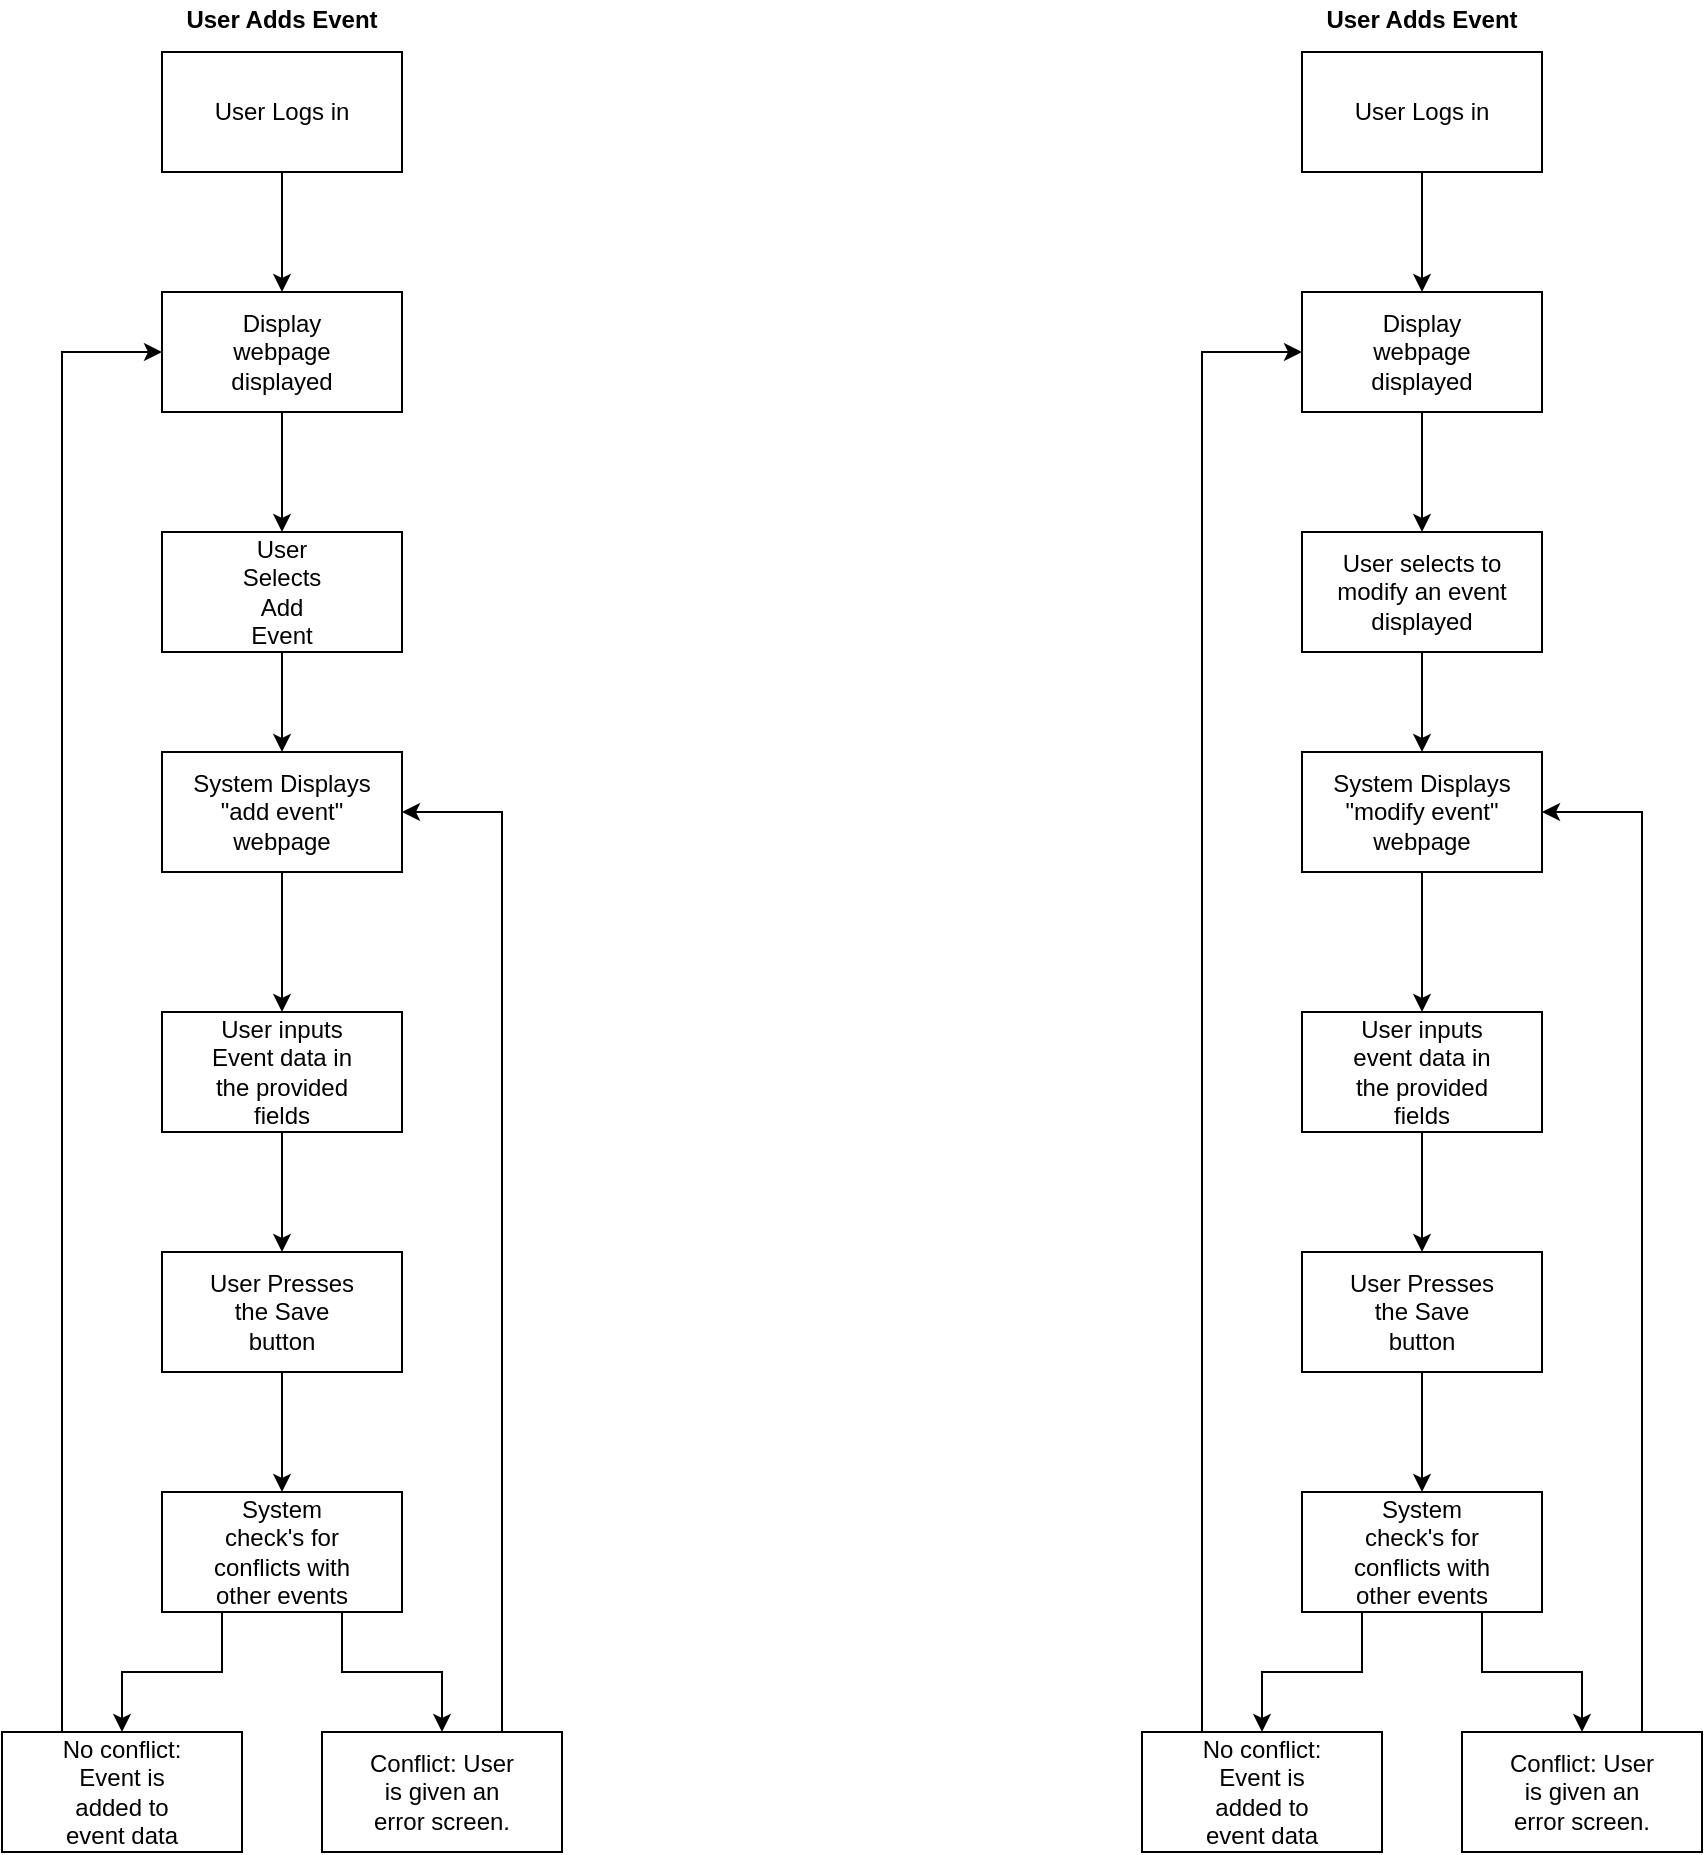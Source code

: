 <mxfile version="12.1.9" type="device" pages="1"><diagram id="5MmxFOCy8Q5lswl2olPK" name="Page-1"><mxGraphModel dx="1088" dy="600" grid="1" gridSize="10" guides="1" tooltips="1" connect="1" arrows="1" fold="1" page="1" pageScale="1" pageWidth="850" pageHeight="1100" math="0" shadow="0"><root><mxCell id="0"/><mxCell id="1" parent="0"/><mxCell id="SjB9UNFZhjuuy8Bqnxkd-28" style="edgeStyle=orthogonalEdgeStyle;rounded=0;orthogonalLoop=1;jettySize=auto;html=1;exitX=0.5;exitY=1;exitDx=0;exitDy=0;entryX=0.5;entryY=0;entryDx=0;entryDy=0;" edge="1" parent="1" source="SjB9UNFZhjuuy8Bqnxkd-1" target="SjB9UNFZhjuuy8Bqnxkd-3"><mxGeometry relative="1" as="geometry"/></mxCell><mxCell id="SjB9UNFZhjuuy8Bqnxkd-1" value="" style="rounded=0;whiteSpace=wrap;html=1;" vertex="1" parent="1"><mxGeometry x="80" y="40" width="120" height="60" as="geometry"/></mxCell><mxCell id="SjB9UNFZhjuuy8Bqnxkd-2" value="User Logs in" style="text;html=1;strokeColor=none;fillColor=none;align=center;verticalAlign=middle;whiteSpace=wrap;rounded=0;" vertex="1" parent="1"><mxGeometry x="100" y="60" width="80" height="20" as="geometry"/></mxCell><mxCell id="SjB9UNFZhjuuy8Bqnxkd-27" style="edgeStyle=orthogonalEdgeStyle;rounded=0;orthogonalLoop=1;jettySize=auto;html=1;exitX=0.5;exitY=1;exitDx=0;exitDy=0;entryX=0.5;entryY=0;entryDx=0;entryDy=0;" edge="1" parent="1" source="SjB9UNFZhjuuy8Bqnxkd-3" target="SjB9UNFZhjuuy8Bqnxkd-5"><mxGeometry relative="1" as="geometry"/></mxCell><mxCell id="SjB9UNFZhjuuy8Bqnxkd-3" value="" style="rounded=0;whiteSpace=wrap;html=1;" vertex="1" parent="1"><mxGeometry x="80" y="160" width="120" height="60" as="geometry"/></mxCell><mxCell id="SjB9UNFZhjuuy8Bqnxkd-4" value="Display webpage displayed" style="text;html=1;strokeColor=none;fillColor=none;align=center;verticalAlign=middle;whiteSpace=wrap;rounded=0;" vertex="1" parent="1"><mxGeometry x="120" y="180" width="40" height="20" as="geometry"/></mxCell><mxCell id="SjB9UNFZhjuuy8Bqnxkd-26" style="edgeStyle=orthogonalEdgeStyle;rounded=0;orthogonalLoop=1;jettySize=auto;html=1;exitX=0.5;exitY=1;exitDx=0;exitDy=0;entryX=0.5;entryY=0;entryDx=0;entryDy=0;" edge="1" parent="1" source="SjB9UNFZhjuuy8Bqnxkd-5" target="SjB9UNFZhjuuy8Bqnxkd-7"><mxGeometry relative="1" as="geometry"/></mxCell><mxCell id="SjB9UNFZhjuuy8Bqnxkd-5" value="" style="rounded=0;whiteSpace=wrap;html=1;" vertex="1" parent="1"><mxGeometry x="80" y="280" width="120" height="60" as="geometry"/></mxCell><mxCell id="SjB9UNFZhjuuy8Bqnxkd-6" value="User Selects Add Event" style="text;html=1;strokeColor=none;fillColor=none;align=center;verticalAlign=middle;whiteSpace=wrap;rounded=0;" vertex="1" parent="1"><mxGeometry x="120" y="300" width="40" height="20" as="geometry"/></mxCell><mxCell id="SjB9UNFZhjuuy8Bqnxkd-25" style="edgeStyle=orthogonalEdgeStyle;rounded=0;orthogonalLoop=1;jettySize=auto;html=1;exitX=0.5;exitY=1;exitDx=0;exitDy=0;entryX=0.5;entryY=0;entryDx=0;entryDy=0;" edge="1" parent="1" source="SjB9UNFZhjuuy8Bqnxkd-7" target="SjB9UNFZhjuuy8Bqnxkd-9"><mxGeometry relative="1" as="geometry"/></mxCell><mxCell id="SjB9UNFZhjuuy8Bqnxkd-7" value="" style="rounded=0;whiteSpace=wrap;html=1;" vertex="1" parent="1"><mxGeometry x="80" y="390" width="120" height="60" as="geometry"/></mxCell><mxCell id="SjB9UNFZhjuuy8Bqnxkd-8" value="System Displays &quot;add event&quot; webpage" style="text;html=1;strokeColor=none;fillColor=none;align=center;verticalAlign=middle;whiteSpace=wrap;rounded=0;" vertex="1" parent="1"><mxGeometry x="90" y="410" width="100" height="20" as="geometry"/></mxCell><mxCell id="SjB9UNFZhjuuy8Bqnxkd-24" style="edgeStyle=orthogonalEdgeStyle;rounded=0;orthogonalLoop=1;jettySize=auto;html=1;exitX=0.5;exitY=1;exitDx=0;exitDy=0;entryX=0.5;entryY=0;entryDx=0;entryDy=0;" edge="1" parent="1" source="SjB9UNFZhjuuy8Bqnxkd-9" target="SjB9UNFZhjuuy8Bqnxkd-11"><mxGeometry relative="1" as="geometry"/></mxCell><mxCell id="SjB9UNFZhjuuy8Bqnxkd-9" value="" style="rounded=0;whiteSpace=wrap;html=1;" vertex="1" parent="1"><mxGeometry x="80" y="520" width="120" height="60" as="geometry"/></mxCell><mxCell id="SjB9UNFZhjuuy8Bqnxkd-10" value="User inputs Event data in the provided fields" style="text;html=1;strokeColor=none;fillColor=none;align=center;verticalAlign=middle;whiteSpace=wrap;rounded=0;" vertex="1" parent="1"><mxGeometry x="100" y="540" width="80" height="20" as="geometry"/></mxCell><mxCell id="SjB9UNFZhjuuy8Bqnxkd-23" style="edgeStyle=orthogonalEdgeStyle;rounded=0;orthogonalLoop=1;jettySize=auto;html=1;exitX=0.5;exitY=1;exitDx=0;exitDy=0;entryX=0.5;entryY=0;entryDx=0;entryDy=0;" edge="1" parent="1" source="SjB9UNFZhjuuy8Bqnxkd-11" target="SjB9UNFZhjuuy8Bqnxkd-14"><mxGeometry relative="1" as="geometry"/></mxCell><mxCell id="SjB9UNFZhjuuy8Bqnxkd-11" value="" style="rounded=0;whiteSpace=wrap;html=1;" vertex="1" parent="1"><mxGeometry x="80" y="640" width="120" height="60" as="geometry"/></mxCell><mxCell id="SjB9UNFZhjuuy8Bqnxkd-13" value="User Presses the Save button" style="text;html=1;strokeColor=none;fillColor=none;align=center;verticalAlign=middle;whiteSpace=wrap;rounded=0;" vertex="1" parent="1"><mxGeometry x="100" y="660" width="80" height="20" as="geometry"/></mxCell><mxCell id="SjB9UNFZhjuuy8Bqnxkd-21" style="edgeStyle=orthogonalEdgeStyle;rounded=0;orthogonalLoop=1;jettySize=auto;html=1;exitX=0.25;exitY=1;exitDx=0;exitDy=0;entryX=0.5;entryY=0;entryDx=0;entryDy=0;" edge="1" parent="1" source="SjB9UNFZhjuuy8Bqnxkd-14" target="SjB9UNFZhjuuy8Bqnxkd-16"><mxGeometry relative="1" as="geometry"/></mxCell><mxCell id="SjB9UNFZhjuuy8Bqnxkd-22" style="edgeStyle=orthogonalEdgeStyle;rounded=0;orthogonalLoop=1;jettySize=auto;html=1;exitX=0.75;exitY=1;exitDx=0;exitDy=0;entryX=0.5;entryY=0;entryDx=0;entryDy=0;" edge="1" parent="1" source="SjB9UNFZhjuuy8Bqnxkd-14" target="SjB9UNFZhjuuy8Bqnxkd-17"><mxGeometry relative="1" as="geometry"/></mxCell><mxCell id="SjB9UNFZhjuuy8Bqnxkd-14" value="" style="rounded=0;whiteSpace=wrap;html=1;" vertex="1" parent="1"><mxGeometry x="80" y="760" width="120" height="60" as="geometry"/></mxCell><mxCell id="SjB9UNFZhjuuy8Bqnxkd-15" value="System check's for conflicts with other events" style="text;html=1;strokeColor=none;fillColor=none;align=center;verticalAlign=middle;whiteSpace=wrap;rounded=0;" vertex="1" parent="1"><mxGeometry x="100" y="780" width="80" height="20" as="geometry"/></mxCell><mxCell id="SjB9UNFZhjuuy8Bqnxkd-29" style="edgeStyle=orthogonalEdgeStyle;rounded=0;orthogonalLoop=1;jettySize=auto;html=1;exitX=0.25;exitY=0;exitDx=0;exitDy=0;entryX=0;entryY=0.5;entryDx=0;entryDy=0;" edge="1" parent="1" source="SjB9UNFZhjuuy8Bqnxkd-16" target="SjB9UNFZhjuuy8Bqnxkd-3"><mxGeometry relative="1" as="geometry"/></mxCell><mxCell id="SjB9UNFZhjuuy8Bqnxkd-16" value="" style="rounded=0;whiteSpace=wrap;html=1;" vertex="1" parent="1"><mxGeometry y="880" width="120" height="60" as="geometry"/></mxCell><mxCell id="SjB9UNFZhjuuy8Bqnxkd-30" style="edgeStyle=orthogonalEdgeStyle;rounded=0;orthogonalLoop=1;jettySize=auto;html=1;exitX=0.75;exitY=0;exitDx=0;exitDy=0;entryX=1;entryY=0.5;entryDx=0;entryDy=0;" edge="1" parent="1" source="SjB9UNFZhjuuy8Bqnxkd-17" target="SjB9UNFZhjuuy8Bqnxkd-7"><mxGeometry relative="1" as="geometry"/></mxCell><mxCell id="SjB9UNFZhjuuy8Bqnxkd-17" value="" style="rounded=0;whiteSpace=wrap;html=1;" vertex="1" parent="1"><mxGeometry x="160" y="880" width="120" height="60" as="geometry"/></mxCell><mxCell id="SjB9UNFZhjuuy8Bqnxkd-18" value="No conflict: Event is added to event data" style="text;html=1;strokeColor=none;fillColor=none;align=center;verticalAlign=middle;whiteSpace=wrap;rounded=0;" vertex="1" parent="1"><mxGeometry x="20" y="900" width="80" height="20" as="geometry"/></mxCell><mxCell id="SjB9UNFZhjuuy8Bqnxkd-19" value="Conflict: User is given an error screen." style="text;html=1;strokeColor=none;fillColor=none;align=center;verticalAlign=middle;whiteSpace=wrap;rounded=0;" vertex="1" parent="1"><mxGeometry x="180" y="900" width="80" height="20" as="geometry"/></mxCell><mxCell id="SjB9UNFZhjuuy8Bqnxkd-31" value="User Adds Event" style="text;html=1;strokeColor=none;fillColor=none;align=center;verticalAlign=middle;whiteSpace=wrap;rounded=0;fontStyle=1" vertex="1" parent="1"><mxGeometry x="80" y="14" width="120" height="20" as="geometry"/></mxCell><mxCell id="SjB9UNFZhjuuy8Bqnxkd-32" style="edgeStyle=orthogonalEdgeStyle;rounded=0;orthogonalLoop=1;jettySize=auto;html=1;exitX=0.5;exitY=1;exitDx=0;exitDy=0;entryX=0.5;entryY=0;entryDx=0;entryDy=0;" edge="1" parent="1" source="SjB9UNFZhjuuy8Bqnxkd-33" target="SjB9UNFZhjuuy8Bqnxkd-36"><mxGeometry relative="1" as="geometry"/></mxCell><mxCell id="SjB9UNFZhjuuy8Bqnxkd-33" value="" style="rounded=0;whiteSpace=wrap;html=1;" vertex="1" parent="1"><mxGeometry x="650" y="40" width="120" height="60" as="geometry"/></mxCell><mxCell id="SjB9UNFZhjuuy8Bqnxkd-34" value="User Logs in" style="text;html=1;strokeColor=none;fillColor=none;align=center;verticalAlign=middle;whiteSpace=wrap;rounded=0;" vertex="1" parent="1"><mxGeometry x="670" y="60" width="80" height="20" as="geometry"/></mxCell><mxCell id="SjB9UNFZhjuuy8Bqnxkd-35" style="edgeStyle=orthogonalEdgeStyle;rounded=0;orthogonalLoop=1;jettySize=auto;html=1;exitX=0.5;exitY=1;exitDx=0;exitDy=0;entryX=0.5;entryY=0;entryDx=0;entryDy=0;" edge="1" parent="1" source="SjB9UNFZhjuuy8Bqnxkd-36" target="SjB9UNFZhjuuy8Bqnxkd-39"><mxGeometry relative="1" as="geometry"/></mxCell><mxCell id="SjB9UNFZhjuuy8Bqnxkd-36" value="" style="rounded=0;whiteSpace=wrap;html=1;" vertex="1" parent="1"><mxGeometry x="650" y="160" width="120" height="60" as="geometry"/></mxCell><mxCell id="SjB9UNFZhjuuy8Bqnxkd-37" value="Display webpage displayed" style="text;html=1;strokeColor=none;fillColor=none;align=center;verticalAlign=middle;whiteSpace=wrap;rounded=0;" vertex="1" parent="1"><mxGeometry x="690" y="180" width="40" height="20" as="geometry"/></mxCell><mxCell id="SjB9UNFZhjuuy8Bqnxkd-38" style="edgeStyle=orthogonalEdgeStyle;rounded=0;orthogonalLoop=1;jettySize=auto;html=1;exitX=0.5;exitY=1;exitDx=0;exitDy=0;entryX=0.5;entryY=0;entryDx=0;entryDy=0;" edge="1" parent="1" source="SjB9UNFZhjuuy8Bqnxkd-39" target="SjB9UNFZhjuuy8Bqnxkd-42"><mxGeometry relative="1" as="geometry"/></mxCell><mxCell id="SjB9UNFZhjuuy8Bqnxkd-39" value="" style="rounded=0;whiteSpace=wrap;html=1;" vertex="1" parent="1"><mxGeometry x="650" y="280" width="120" height="60" as="geometry"/></mxCell><mxCell id="SjB9UNFZhjuuy8Bqnxkd-40" value="User selects to modify an event displayed" style="text;html=1;strokeColor=none;fillColor=none;align=center;verticalAlign=middle;whiteSpace=wrap;rounded=0;" vertex="1" parent="1"><mxGeometry x="660" y="300" width="100" height="20" as="geometry"/></mxCell><mxCell id="SjB9UNFZhjuuy8Bqnxkd-41" style="edgeStyle=orthogonalEdgeStyle;rounded=0;orthogonalLoop=1;jettySize=auto;html=1;exitX=0.5;exitY=1;exitDx=0;exitDy=0;entryX=0.5;entryY=0;entryDx=0;entryDy=0;" edge="1" parent="1" source="SjB9UNFZhjuuy8Bqnxkd-42" target="SjB9UNFZhjuuy8Bqnxkd-45"><mxGeometry relative="1" as="geometry"/></mxCell><mxCell id="SjB9UNFZhjuuy8Bqnxkd-42" value="" style="rounded=0;whiteSpace=wrap;html=1;" vertex="1" parent="1"><mxGeometry x="650" y="390" width="120" height="60" as="geometry"/></mxCell><mxCell id="SjB9UNFZhjuuy8Bqnxkd-43" value="System Displays &quot;modify event&quot; webpage" style="text;html=1;strokeColor=none;fillColor=none;align=center;verticalAlign=middle;whiteSpace=wrap;rounded=0;" vertex="1" parent="1"><mxGeometry x="660" y="410" width="100" height="20" as="geometry"/></mxCell><mxCell id="SjB9UNFZhjuuy8Bqnxkd-44" style="edgeStyle=orthogonalEdgeStyle;rounded=0;orthogonalLoop=1;jettySize=auto;html=1;exitX=0.5;exitY=1;exitDx=0;exitDy=0;entryX=0.5;entryY=0;entryDx=0;entryDy=0;" edge="1" parent="1" source="SjB9UNFZhjuuy8Bqnxkd-45" target="SjB9UNFZhjuuy8Bqnxkd-48"><mxGeometry relative="1" as="geometry"/></mxCell><mxCell id="SjB9UNFZhjuuy8Bqnxkd-45" value="" style="rounded=0;whiteSpace=wrap;html=1;" vertex="1" parent="1"><mxGeometry x="650" y="520" width="120" height="60" as="geometry"/></mxCell><mxCell id="SjB9UNFZhjuuy8Bqnxkd-46" value="User inputs event data in the provided fields" style="text;html=1;strokeColor=none;fillColor=none;align=center;verticalAlign=middle;whiteSpace=wrap;rounded=0;" vertex="1" parent="1"><mxGeometry x="670" y="540" width="80" height="20" as="geometry"/></mxCell><mxCell id="SjB9UNFZhjuuy8Bqnxkd-47" style="edgeStyle=orthogonalEdgeStyle;rounded=0;orthogonalLoop=1;jettySize=auto;html=1;exitX=0.5;exitY=1;exitDx=0;exitDy=0;entryX=0.5;entryY=0;entryDx=0;entryDy=0;" edge="1" parent="1" source="SjB9UNFZhjuuy8Bqnxkd-48" target="SjB9UNFZhjuuy8Bqnxkd-52"><mxGeometry relative="1" as="geometry"/></mxCell><mxCell id="SjB9UNFZhjuuy8Bqnxkd-48" value="" style="rounded=0;whiteSpace=wrap;html=1;" vertex="1" parent="1"><mxGeometry x="650" y="640" width="120" height="60" as="geometry"/></mxCell><mxCell id="SjB9UNFZhjuuy8Bqnxkd-49" value="User Presses the Save button" style="text;html=1;strokeColor=none;fillColor=none;align=center;verticalAlign=middle;whiteSpace=wrap;rounded=0;" vertex="1" parent="1"><mxGeometry x="670" y="660" width="80" height="20" as="geometry"/></mxCell><mxCell id="SjB9UNFZhjuuy8Bqnxkd-50" style="edgeStyle=orthogonalEdgeStyle;rounded=0;orthogonalLoop=1;jettySize=auto;html=1;exitX=0.25;exitY=1;exitDx=0;exitDy=0;entryX=0.5;entryY=0;entryDx=0;entryDy=0;" edge="1" parent="1" source="SjB9UNFZhjuuy8Bqnxkd-52" target="SjB9UNFZhjuuy8Bqnxkd-55"><mxGeometry relative="1" as="geometry"/></mxCell><mxCell id="SjB9UNFZhjuuy8Bqnxkd-51" style="edgeStyle=orthogonalEdgeStyle;rounded=0;orthogonalLoop=1;jettySize=auto;html=1;exitX=0.75;exitY=1;exitDx=0;exitDy=0;entryX=0.5;entryY=0;entryDx=0;entryDy=0;" edge="1" parent="1" source="SjB9UNFZhjuuy8Bqnxkd-52" target="SjB9UNFZhjuuy8Bqnxkd-57"><mxGeometry relative="1" as="geometry"/></mxCell><mxCell id="SjB9UNFZhjuuy8Bqnxkd-52" value="" style="rounded=0;whiteSpace=wrap;html=1;" vertex="1" parent="1"><mxGeometry x="650" y="760" width="120" height="60" as="geometry"/></mxCell><mxCell id="SjB9UNFZhjuuy8Bqnxkd-53" value="System check's for conflicts with other events" style="text;html=1;strokeColor=none;fillColor=none;align=center;verticalAlign=middle;whiteSpace=wrap;rounded=0;" vertex="1" parent="1"><mxGeometry x="670" y="780" width="80" height="20" as="geometry"/></mxCell><mxCell id="SjB9UNFZhjuuy8Bqnxkd-54" style="edgeStyle=orthogonalEdgeStyle;rounded=0;orthogonalLoop=1;jettySize=auto;html=1;exitX=0.25;exitY=0;exitDx=0;exitDy=0;entryX=0;entryY=0.5;entryDx=0;entryDy=0;" edge="1" parent="1" source="SjB9UNFZhjuuy8Bqnxkd-55" target="SjB9UNFZhjuuy8Bqnxkd-36"><mxGeometry relative="1" as="geometry"/></mxCell><mxCell id="SjB9UNFZhjuuy8Bqnxkd-55" value="" style="rounded=0;whiteSpace=wrap;html=1;" vertex="1" parent="1"><mxGeometry x="570" y="880" width="120" height="60" as="geometry"/></mxCell><mxCell id="SjB9UNFZhjuuy8Bqnxkd-56" style="edgeStyle=orthogonalEdgeStyle;rounded=0;orthogonalLoop=1;jettySize=auto;html=1;exitX=0.75;exitY=0;exitDx=0;exitDy=0;entryX=1;entryY=0.5;entryDx=0;entryDy=0;" edge="1" parent="1" source="SjB9UNFZhjuuy8Bqnxkd-57" target="SjB9UNFZhjuuy8Bqnxkd-42"><mxGeometry relative="1" as="geometry"/></mxCell><mxCell id="SjB9UNFZhjuuy8Bqnxkd-57" value="" style="rounded=0;whiteSpace=wrap;html=1;" vertex="1" parent="1"><mxGeometry x="730" y="880" width="120" height="60" as="geometry"/></mxCell><mxCell id="SjB9UNFZhjuuy8Bqnxkd-58" value="No conflict: Event is added to event data" style="text;html=1;strokeColor=none;fillColor=none;align=center;verticalAlign=middle;whiteSpace=wrap;rounded=0;" vertex="1" parent="1"><mxGeometry x="590" y="900" width="80" height="20" as="geometry"/></mxCell><mxCell id="SjB9UNFZhjuuy8Bqnxkd-59" value="Conflict: User is given an error screen." style="text;html=1;strokeColor=none;fillColor=none;align=center;verticalAlign=middle;whiteSpace=wrap;rounded=0;" vertex="1" parent="1"><mxGeometry x="750" y="900" width="80" height="20" as="geometry"/></mxCell><mxCell id="SjB9UNFZhjuuy8Bqnxkd-60" value="User Adds Event" style="text;html=1;strokeColor=none;fillColor=none;align=center;verticalAlign=middle;whiteSpace=wrap;rounded=0;fontStyle=1" vertex="1" parent="1"><mxGeometry x="650" y="14" width="120" height="20" as="geometry"/></mxCell></root></mxGraphModel></diagram></mxfile>